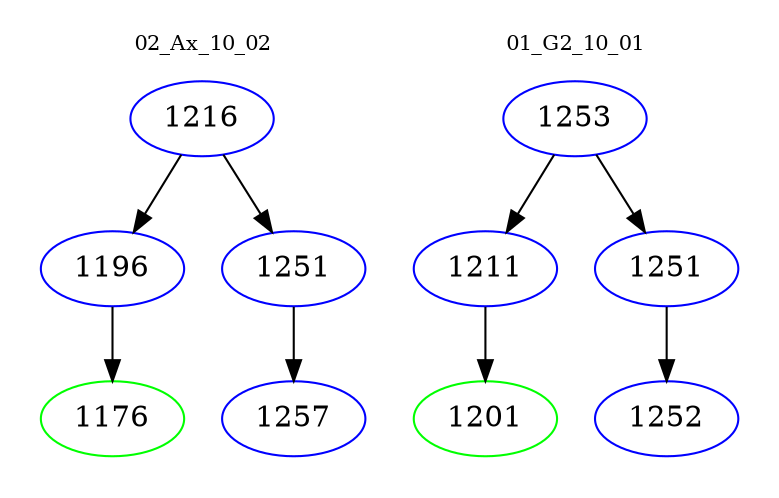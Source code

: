 digraph{
subgraph cluster_0 {
color = white
label = "02_Ax_10_02";
fontsize=10;
T0_1216 [label="1216", color="blue"]
T0_1216 -> T0_1196 [color="black"]
T0_1196 [label="1196", color="blue"]
T0_1196 -> T0_1176 [color="black"]
T0_1176 [label="1176", color="green"]
T0_1216 -> T0_1251 [color="black"]
T0_1251 [label="1251", color="blue"]
T0_1251 -> T0_1257 [color="black"]
T0_1257 [label="1257", color="blue"]
}
subgraph cluster_1 {
color = white
label = "01_G2_10_01";
fontsize=10;
T1_1253 [label="1253", color="blue"]
T1_1253 -> T1_1211 [color="black"]
T1_1211 [label="1211", color="blue"]
T1_1211 -> T1_1201 [color="black"]
T1_1201 [label="1201", color="green"]
T1_1253 -> T1_1251 [color="black"]
T1_1251 [label="1251", color="blue"]
T1_1251 -> T1_1252 [color="black"]
T1_1252 [label="1252", color="blue"]
}
}
